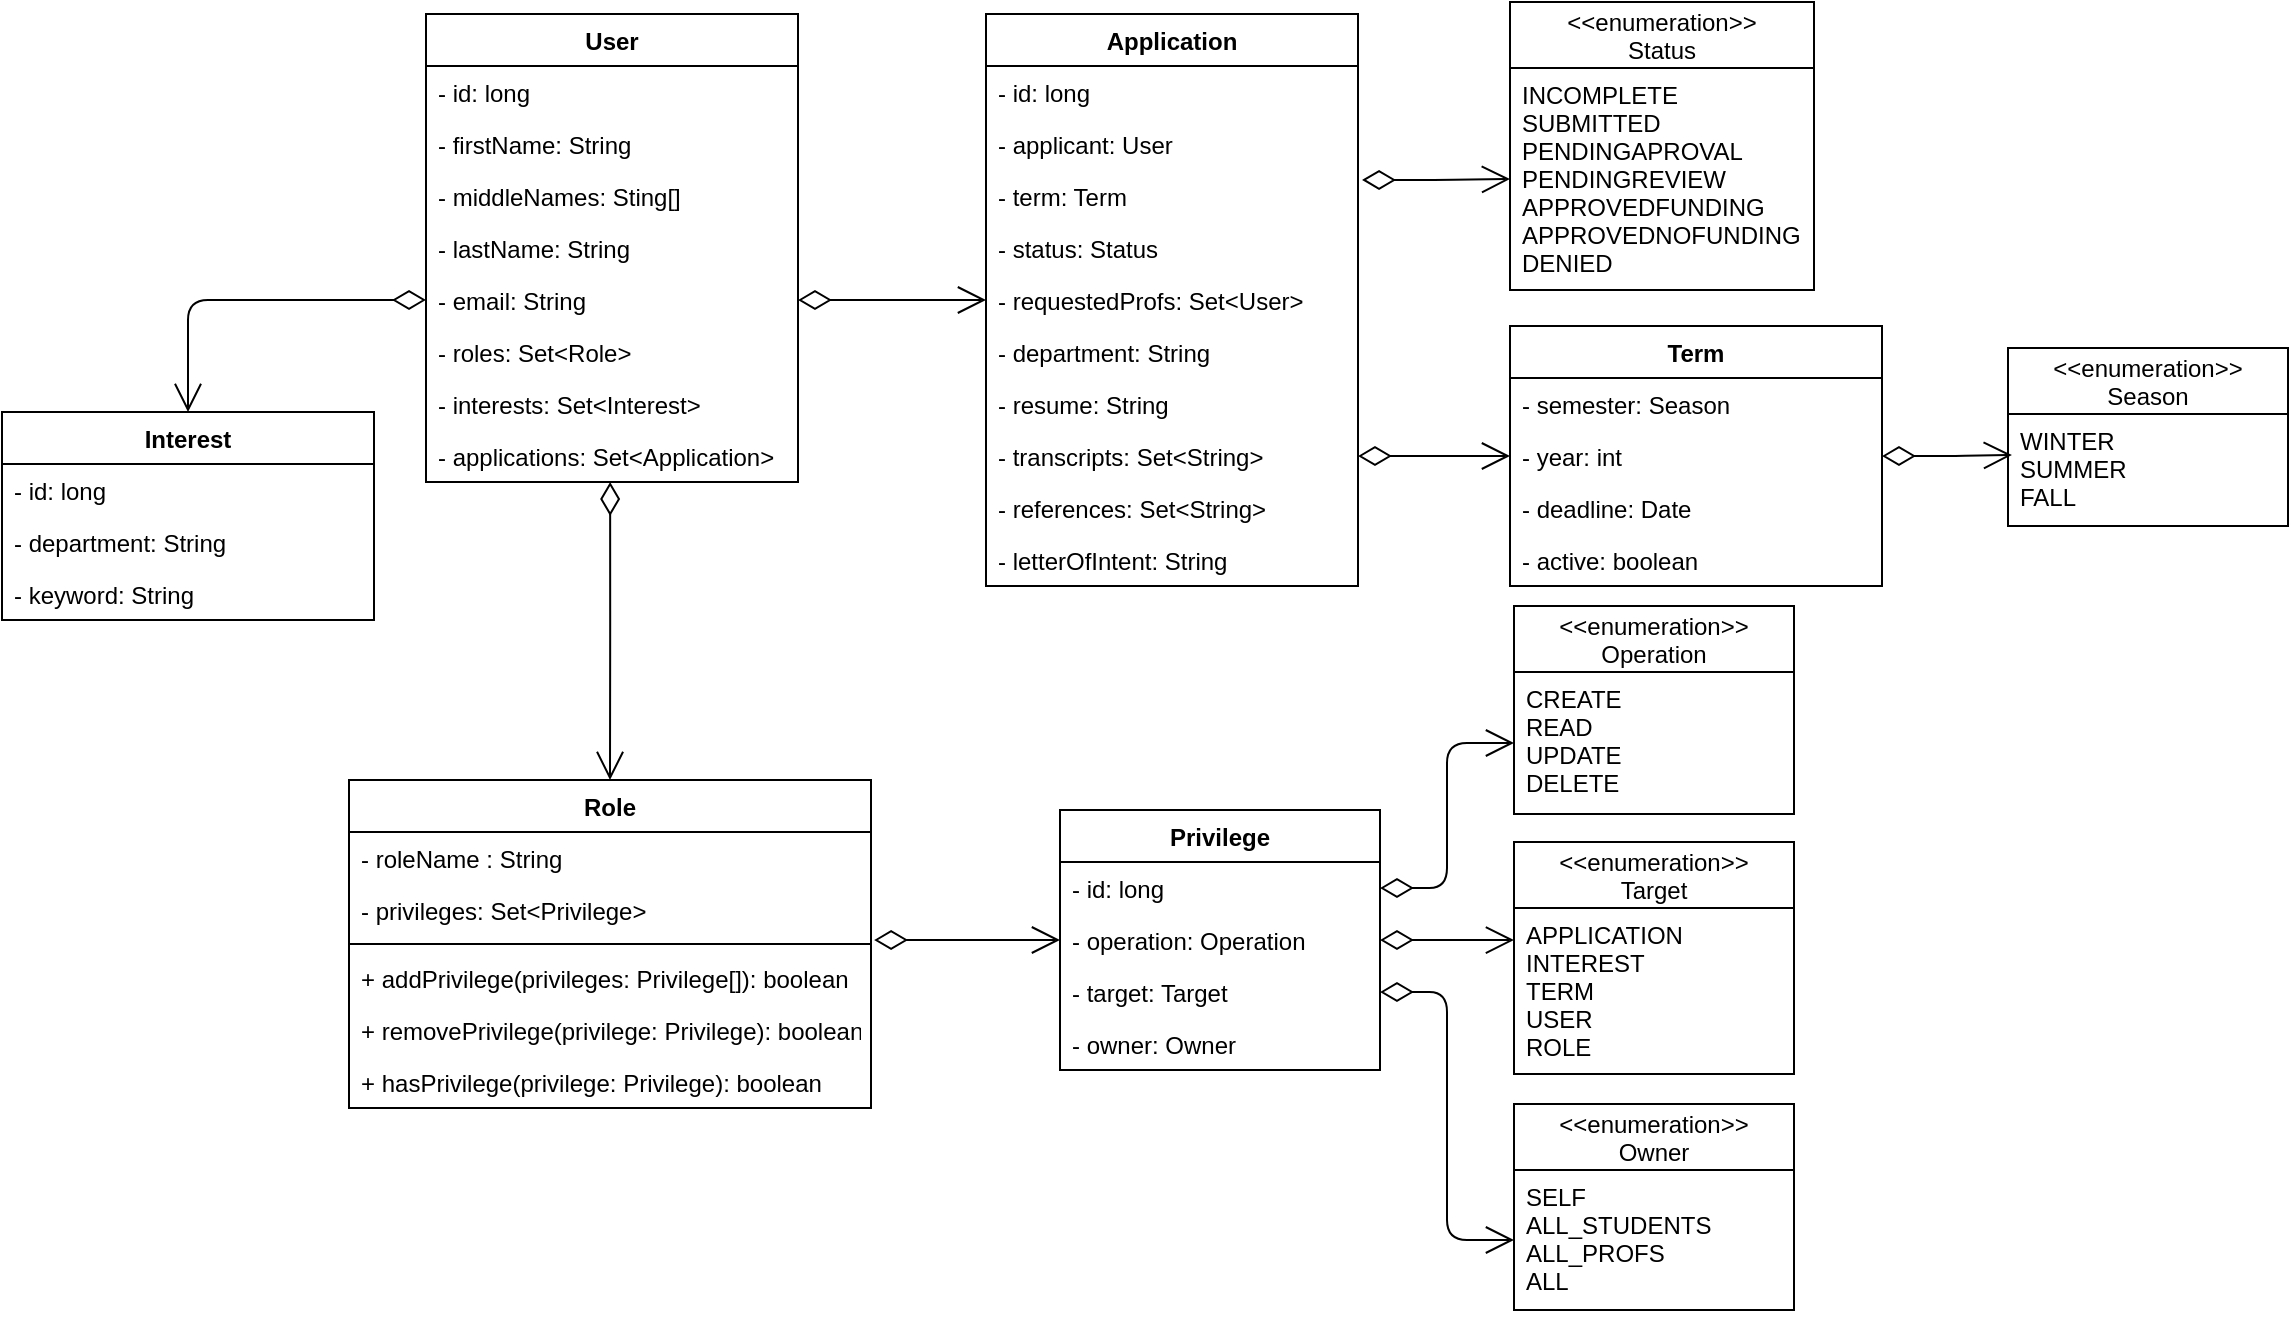 <mxfile version="12.9.0" type="device" pages="2"><diagram id="MBpD_idgnaAEqLJyMRjQ" name="Class Diagram"><mxGraphModel dx="2096" dy="627" grid="0" gridSize="10" guides="1" tooltips="1" connect="1" arrows="1" fold="1" page="0" pageScale="1" pageWidth="850" pageHeight="1100" math="0" shadow="0"><root><mxCell id="0"/><mxCell id="1" parent="0"/><mxCell id="lL_iT5-xehMiv6dq4kNb-1" value="&lt;&lt;enumeration&gt;&gt;&#10;Operation" style="swimlane;fontStyle=0;childLayout=stackLayout;horizontal=1;startSize=33;fillColor=none;horizontalStack=0;resizeParent=1;resizeParentMax=0;resizeLast=0;collapsible=1;marginBottom=0;" parent="1" vertex="1"><mxGeometry x="188" y="337" width="140" height="104" as="geometry"/></mxCell><mxCell id="lL_iT5-xehMiv6dq4kNb-10" value="CREATE&#10;READ&#10;UPDATE&#10;DELETE" style="text;strokeColor=none;fillColor=none;align=left;verticalAlign=top;spacingLeft=4;spacingRight=4;overflow=hidden;rotatable=0;points=[[0,0.5],[1,0.5]];portConstraint=eastwest;" parent="lL_iT5-xehMiv6dq4kNb-1" vertex="1"><mxGeometry y="33" width="140" height="71" as="geometry"/></mxCell><mxCell id="lL_iT5-xehMiv6dq4kNb-6" value="Privilege" style="swimlane;fontStyle=1;align=center;verticalAlign=top;childLayout=stackLayout;horizontal=1;startSize=26;horizontalStack=0;resizeParent=1;resizeParentMax=0;resizeLast=0;collapsible=1;marginBottom=0;" parent="1" vertex="1"><mxGeometry x="-39" y="439" width="160" height="130" as="geometry"/></mxCell><mxCell id="lL_iT5-xehMiv6dq4kNb-2" value="- id: long" style="text;strokeColor=none;fillColor=none;align=left;verticalAlign=top;spacingLeft=4;spacingRight=4;overflow=hidden;rotatable=0;points=[[0,0.5],[1,0.5]];portConstraint=eastwest;" parent="lL_iT5-xehMiv6dq4kNb-6" vertex="1"><mxGeometry y="26" width="160" height="26" as="geometry"/></mxCell><mxCell id="lL_iT5-xehMiv6dq4kNb-3" value="- operation: Operation" style="text;strokeColor=none;fillColor=none;align=left;verticalAlign=top;spacingLeft=4;spacingRight=4;overflow=hidden;rotatable=0;points=[[0,0.5],[1,0.5]];portConstraint=eastwest;" parent="lL_iT5-xehMiv6dq4kNb-6" vertex="1"><mxGeometry y="52" width="160" height="26" as="geometry"/></mxCell><mxCell id="lL_iT5-xehMiv6dq4kNb-4" value="- target: Target" style="text;strokeColor=none;fillColor=none;align=left;verticalAlign=top;spacingLeft=4;spacingRight=4;overflow=hidden;rotatable=0;points=[[0,0.5],[1,0.5]];portConstraint=eastwest;" parent="lL_iT5-xehMiv6dq4kNb-6" vertex="1"><mxGeometry y="78" width="160" height="26" as="geometry"/></mxCell><mxCell id="lL_iT5-xehMiv6dq4kNb-5" value="- owner: Owner" style="text;strokeColor=none;fillColor=none;align=left;verticalAlign=top;spacingLeft=4;spacingRight=4;overflow=hidden;rotatable=0;points=[[0,0.5],[1,0.5]];portConstraint=eastwest;" parent="lL_iT5-xehMiv6dq4kNb-6" vertex="1"><mxGeometry y="104" width="160" height="26" as="geometry"/></mxCell><mxCell id="lL_iT5-xehMiv6dq4kNb-11" value="&lt;&lt;enumeration&gt;&gt;&#10;Target" style="swimlane;fontStyle=0;childLayout=stackLayout;horizontal=1;startSize=33;fillColor=none;horizontalStack=0;resizeParent=1;resizeParentMax=0;resizeLast=0;collapsible=1;marginBottom=0;" parent="1" vertex="1"><mxGeometry x="188" y="455" width="140" height="116" as="geometry"/></mxCell><mxCell id="lL_iT5-xehMiv6dq4kNb-12" value="APPLICATION&#10;INTEREST&#10;TERM&#10;USER&#10;ROLE" style="text;strokeColor=none;fillColor=none;align=left;verticalAlign=top;spacingLeft=4;spacingRight=4;overflow=hidden;rotatable=0;points=[[0,0.5],[1,0.5]];portConstraint=eastwest;" parent="lL_iT5-xehMiv6dq4kNb-11" vertex="1"><mxGeometry y="33" width="140" height="83" as="geometry"/></mxCell><mxCell id="lL_iT5-xehMiv6dq4kNb-13" value="&lt;&lt;enumeration&gt;&gt;&#10;Owner" style="swimlane;fontStyle=0;childLayout=stackLayout;horizontal=1;startSize=33;fillColor=none;horizontalStack=0;resizeParent=1;resizeParentMax=0;resizeLast=0;collapsible=1;marginBottom=0;" parent="1" vertex="1"><mxGeometry x="188" y="586" width="140" height="103" as="geometry"/></mxCell><mxCell id="lL_iT5-xehMiv6dq4kNb-14" value="SELF&#10;ALL_STUDENTS&#10;ALL_PROFS&#10;ALL" style="text;strokeColor=none;fillColor=none;align=left;verticalAlign=top;spacingLeft=4;spacingRight=4;overflow=hidden;rotatable=0;points=[[0,0.5],[1,0.5]];portConstraint=eastwest;" parent="lL_iT5-xehMiv6dq4kNb-13" vertex="1"><mxGeometry y="33" width="140" height="70" as="geometry"/></mxCell><mxCell id="lL_iT5-xehMiv6dq4kNb-16" value="Role" style="swimlane;fontStyle=1;align=center;verticalAlign=top;childLayout=stackLayout;horizontal=1;startSize=26;horizontalStack=0;resizeParent=1;resizeParentMax=0;resizeLast=0;collapsible=1;marginBottom=0;" parent="1" vertex="1"><mxGeometry x="-394.5" y="424" width="261" height="164" as="geometry"/></mxCell><mxCell id="lL_iT5-xehMiv6dq4kNb-17" value="- roleName : String" style="text;strokeColor=none;fillColor=none;align=left;verticalAlign=top;spacingLeft=4;spacingRight=4;overflow=hidden;rotatable=0;points=[[0,0.5],[1,0.5]];portConstraint=eastwest;" parent="lL_iT5-xehMiv6dq4kNb-16" vertex="1"><mxGeometry y="26" width="261" height="26" as="geometry"/></mxCell><mxCell id="lL_iT5-xehMiv6dq4kNb-18" value="- privileges: Set&lt;Privilege&gt;" style="text;strokeColor=none;fillColor=none;align=left;verticalAlign=top;spacingLeft=4;spacingRight=4;overflow=hidden;rotatable=0;points=[[0,0.5],[1,0.5]];portConstraint=eastwest;" parent="lL_iT5-xehMiv6dq4kNb-16" vertex="1"><mxGeometry y="52" width="261" height="26" as="geometry"/></mxCell><mxCell id="lL_iT5-xehMiv6dq4kNb-22" value="" style="line;strokeWidth=1;fillColor=none;align=left;verticalAlign=middle;spacingTop=-1;spacingLeft=3;spacingRight=3;rotatable=0;labelPosition=right;points=[];portConstraint=eastwest;" parent="lL_iT5-xehMiv6dq4kNb-16" vertex="1"><mxGeometry y="78" width="261" height="8" as="geometry"/></mxCell><mxCell id="lL_iT5-xehMiv6dq4kNb-23" value="+ addPrivilege(privileges: Privilege[]): boolean" style="text;strokeColor=none;fillColor=none;align=left;verticalAlign=top;spacingLeft=4;spacingRight=4;overflow=hidden;rotatable=0;points=[[0,0.5],[1,0.5]];portConstraint=eastwest;" parent="lL_iT5-xehMiv6dq4kNb-16" vertex="1"><mxGeometry y="86" width="261" height="26" as="geometry"/></mxCell><mxCell id="lL_iT5-xehMiv6dq4kNb-24" value="+ removePrivilege(privilege: Privilege): boolean" style="text;strokeColor=none;fillColor=none;align=left;verticalAlign=top;spacingLeft=4;spacingRight=4;overflow=hidden;rotatable=0;points=[[0,0.5],[1,0.5]];portConstraint=eastwest;" parent="lL_iT5-xehMiv6dq4kNb-16" vertex="1"><mxGeometry y="112" width="261" height="26" as="geometry"/></mxCell><mxCell id="lL_iT5-xehMiv6dq4kNb-25" value="+ hasPrivilege(privilege: Privilege): boolean" style="text;strokeColor=none;fillColor=none;align=left;verticalAlign=top;spacingLeft=4;spacingRight=4;overflow=hidden;rotatable=0;points=[[0,0.5],[1,0.5]];portConstraint=eastwest;" parent="lL_iT5-xehMiv6dq4kNb-16" vertex="1"><mxGeometry y="138" width="261" height="26" as="geometry"/></mxCell><mxCell id="lL_iT5-xehMiv6dq4kNb-33" value="User" style="swimlane;fontStyle=1;align=center;verticalAlign=top;childLayout=stackLayout;horizontal=1;startSize=26;horizontalStack=0;resizeParent=1;resizeParentMax=0;resizeLast=0;collapsible=1;marginBottom=0;" parent="1" vertex="1"><mxGeometry x="-356" y="41" width="186" height="234" as="geometry"/></mxCell><mxCell id="lL_iT5-xehMiv6dq4kNb-34" value="- id: long" style="text;strokeColor=none;fillColor=none;align=left;verticalAlign=top;spacingLeft=4;spacingRight=4;overflow=hidden;rotatable=0;points=[[0,0.5],[1,0.5]];portConstraint=eastwest;" parent="lL_iT5-xehMiv6dq4kNb-33" vertex="1"><mxGeometry y="26" width="186" height="26" as="geometry"/></mxCell><mxCell id="lL_iT5-xehMiv6dq4kNb-35" value="- firstName: String" style="text;strokeColor=none;fillColor=none;align=left;verticalAlign=top;spacingLeft=4;spacingRight=4;overflow=hidden;rotatable=0;points=[[0,0.5],[1,0.5]];portConstraint=eastwest;" parent="lL_iT5-xehMiv6dq4kNb-33" vertex="1"><mxGeometry y="52" width="186" height="26" as="geometry"/></mxCell><mxCell id="lL_iT5-xehMiv6dq4kNb-36" value="- middleNames: Sting[]" style="text;strokeColor=none;fillColor=none;align=left;verticalAlign=top;spacingLeft=4;spacingRight=4;overflow=hidden;rotatable=0;points=[[0,0.5],[1,0.5]];portConstraint=eastwest;" parent="lL_iT5-xehMiv6dq4kNb-33" vertex="1"><mxGeometry y="78" width="186" height="26" as="geometry"/></mxCell><mxCell id="lL_iT5-xehMiv6dq4kNb-37" value="- lastName: String" style="text;strokeColor=none;fillColor=none;align=left;verticalAlign=top;spacingLeft=4;spacingRight=4;overflow=hidden;rotatable=0;points=[[0,0.5],[1,0.5]];portConstraint=eastwest;" parent="lL_iT5-xehMiv6dq4kNb-33" vertex="1"><mxGeometry y="104" width="186" height="26" as="geometry"/></mxCell><mxCell id="lL_iT5-xehMiv6dq4kNb-38" value="- email: String" style="text;strokeColor=none;fillColor=none;align=left;verticalAlign=top;spacingLeft=4;spacingRight=4;overflow=hidden;rotatable=0;points=[[0,0.5],[1,0.5]];portConstraint=eastwest;" parent="lL_iT5-xehMiv6dq4kNb-33" vertex="1"><mxGeometry y="130" width="186" height="26" as="geometry"/></mxCell><mxCell id="lL_iT5-xehMiv6dq4kNb-40" value="- roles: Set&lt;Role&gt;" style="text;strokeColor=none;fillColor=none;align=left;verticalAlign=top;spacingLeft=4;spacingRight=4;overflow=hidden;rotatable=0;points=[[0,0.5],[1,0.5]];portConstraint=eastwest;" parent="lL_iT5-xehMiv6dq4kNb-33" vertex="1"><mxGeometry y="156" width="186" height="26" as="geometry"/></mxCell><mxCell id="lL_iT5-xehMiv6dq4kNb-41" value="- interests: Set&lt;Interest&gt;" style="text;strokeColor=none;fillColor=none;align=left;verticalAlign=top;spacingLeft=4;spacingRight=4;overflow=hidden;rotatable=0;points=[[0,0.5],[1,0.5]];portConstraint=eastwest;" parent="lL_iT5-xehMiv6dq4kNb-33" vertex="1"><mxGeometry y="182" width="186" height="26" as="geometry"/></mxCell><mxCell id="lL_iT5-xehMiv6dq4kNb-42" value="- applications: Set&lt;Application&gt;" style="text;strokeColor=none;fillColor=none;align=left;verticalAlign=top;spacingLeft=4;spacingRight=4;overflow=hidden;rotatable=0;points=[[0,0.5],[1,0.5]];portConstraint=eastwest;" parent="lL_iT5-xehMiv6dq4kNb-33" vertex="1"><mxGeometry y="208" width="186" height="26" as="geometry"/></mxCell><mxCell id="lL_iT5-xehMiv6dq4kNb-43" value="Interest" style="swimlane;fontStyle=1;align=center;verticalAlign=top;childLayout=stackLayout;horizontal=1;startSize=26;horizontalStack=0;resizeParent=1;resizeParentMax=0;resizeLast=0;collapsible=1;marginBottom=0;" parent="1" vertex="1"><mxGeometry x="-568" y="240" width="186" height="104" as="geometry"/></mxCell><mxCell id="lL_iT5-xehMiv6dq4kNb-44" value="- id: long" style="text;strokeColor=none;fillColor=none;align=left;verticalAlign=top;spacingLeft=4;spacingRight=4;overflow=hidden;rotatable=0;points=[[0,0.5],[1,0.5]];portConstraint=eastwest;" parent="lL_iT5-xehMiv6dq4kNb-43" vertex="1"><mxGeometry y="26" width="186" height="26" as="geometry"/></mxCell><mxCell id="lL_iT5-xehMiv6dq4kNb-45" value="- department: String" style="text;strokeColor=none;fillColor=none;align=left;verticalAlign=top;spacingLeft=4;spacingRight=4;overflow=hidden;rotatable=0;points=[[0,0.5],[1,0.5]];portConstraint=eastwest;" parent="lL_iT5-xehMiv6dq4kNb-43" vertex="1"><mxGeometry y="52" width="186" height="26" as="geometry"/></mxCell><mxCell id="lL_iT5-xehMiv6dq4kNb-47" value="- keyword: String" style="text;strokeColor=none;fillColor=none;align=left;verticalAlign=top;spacingLeft=4;spacingRight=4;overflow=hidden;rotatable=0;points=[[0,0.5],[1,0.5]];portConstraint=eastwest;" parent="lL_iT5-xehMiv6dq4kNb-43" vertex="1"><mxGeometry y="78" width="186" height="26" as="geometry"/></mxCell><mxCell id="lL_iT5-xehMiv6dq4kNb-63" value="Application" style="swimlane;fontStyle=1;align=center;verticalAlign=top;childLayout=stackLayout;horizontal=1;startSize=26;horizontalStack=0;resizeParent=1;resizeParentMax=0;resizeLast=0;collapsible=1;marginBottom=0;" parent="1" vertex="1"><mxGeometry x="-76" y="41" width="186" height="286" as="geometry"/></mxCell><mxCell id="lL_iT5-xehMiv6dq4kNb-64" value="- id: long" style="text;strokeColor=none;fillColor=none;align=left;verticalAlign=top;spacingLeft=4;spacingRight=4;overflow=hidden;rotatable=0;points=[[0,0.5],[1,0.5]];portConstraint=eastwest;" parent="lL_iT5-xehMiv6dq4kNb-63" vertex="1"><mxGeometry y="26" width="186" height="26" as="geometry"/></mxCell><mxCell id="lL_iT5-xehMiv6dq4kNb-65" value="- applicant: User" style="text;strokeColor=none;fillColor=none;align=left;verticalAlign=top;spacingLeft=4;spacingRight=4;overflow=hidden;rotatable=0;points=[[0,0.5],[1,0.5]];portConstraint=eastwest;" parent="lL_iT5-xehMiv6dq4kNb-63" vertex="1"><mxGeometry y="52" width="186" height="26" as="geometry"/></mxCell><mxCell id="lL_iT5-xehMiv6dq4kNb-67" value="- term: Term" style="text;strokeColor=none;fillColor=none;align=left;verticalAlign=top;spacingLeft=4;spacingRight=4;overflow=hidden;rotatable=0;points=[[0,0.5],[1,0.5]];portConstraint=eastwest;" parent="lL_iT5-xehMiv6dq4kNb-63" vertex="1"><mxGeometry y="78" width="186" height="26" as="geometry"/></mxCell><mxCell id="lL_iT5-xehMiv6dq4kNb-68" value="- status: Status" style="text;strokeColor=none;fillColor=none;align=left;verticalAlign=top;spacingLeft=4;spacingRight=4;overflow=hidden;rotatable=0;points=[[0,0.5],[1,0.5]];portConstraint=eastwest;" parent="lL_iT5-xehMiv6dq4kNb-63" vertex="1"><mxGeometry y="104" width="186" height="26" as="geometry"/></mxCell><mxCell id="lL_iT5-xehMiv6dq4kNb-69" value="- requestedProfs: Set&lt;User&gt;" style="text;strokeColor=none;fillColor=none;align=left;verticalAlign=top;spacingLeft=4;spacingRight=4;overflow=hidden;rotatable=0;points=[[0,0.5],[1,0.5]];portConstraint=eastwest;" parent="lL_iT5-xehMiv6dq4kNb-63" vertex="1"><mxGeometry y="130" width="186" height="26" as="geometry"/></mxCell><mxCell id="lL_iT5-xehMiv6dq4kNb-73" value="- department: String" style="text;strokeColor=none;fillColor=none;align=left;verticalAlign=top;spacingLeft=4;spacingRight=4;overflow=hidden;rotatable=0;points=[[0,0.5],[1,0.5]];portConstraint=eastwest;" parent="lL_iT5-xehMiv6dq4kNb-63" vertex="1"><mxGeometry y="156" width="186" height="26" as="geometry"/></mxCell><mxCell id="lL_iT5-xehMiv6dq4kNb-70" value="- resume: String" style="text;strokeColor=none;fillColor=none;align=left;verticalAlign=top;spacingLeft=4;spacingRight=4;overflow=hidden;rotatable=0;points=[[0,0.5],[1,0.5]];portConstraint=eastwest;" parent="lL_iT5-xehMiv6dq4kNb-63" vertex="1"><mxGeometry y="182" width="186" height="26" as="geometry"/></mxCell><mxCell id="lL_iT5-xehMiv6dq4kNb-74" value="- transcripts: Set&lt;String&gt;" style="text;strokeColor=none;fillColor=none;align=left;verticalAlign=top;spacingLeft=4;spacingRight=4;overflow=hidden;rotatable=0;points=[[0,0.5],[1,0.5]];portConstraint=eastwest;" parent="lL_iT5-xehMiv6dq4kNb-63" vertex="1"><mxGeometry y="208" width="186" height="26" as="geometry"/></mxCell><mxCell id="lL_iT5-xehMiv6dq4kNb-71" value="- references: Set&lt;String&gt;" style="text;strokeColor=none;fillColor=none;align=left;verticalAlign=top;spacingLeft=4;spacingRight=4;overflow=hidden;rotatable=0;points=[[0,0.5],[1,0.5]];portConstraint=eastwest;" parent="lL_iT5-xehMiv6dq4kNb-63" vertex="1"><mxGeometry y="234" width="186" height="26" as="geometry"/></mxCell><mxCell id="lL_iT5-xehMiv6dq4kNb-72" value="- letterOfIntent: String" style="text;strokeColor=none;fillColor=none;align=left;verticalAlign=top;spacingLeft=4;spacingRight=4;overflow=hidden;rotatable=0;points=[[0,0.5],[1,0.5]];portConstraint=eastwest;" parent="lL_iT5-xehMiv6dq4kNb-63" vertex="1"><mxGeometry y="260" width="186" height="26" as="geometry"/></mxCell><mxCell id="lL_iT5-xehMiv6dq4kNb-79" value="" style="endArrow=open;html=1;endSize=12;startArrow=diamondThin;startSize=14;startFill=0;edgeStyle=orthogonalEdgeStyle;align=left;verticalAlign=bottom;exitX=1;exitY=0.5;exitDx=0;exitDy=0;entryX=0;entryY=0.5;entryDx=0;entryDy=0;" parent="1" source="lL_iT5-xehMiv6dq4kNb-74" target="lL_iT5-xehMiv6dq4kNb-55" edge="1"><mxGeometry x="-1" y="3" relative="1" as="geometry"><mxPoint x="330" y="1" as="sourcePoint"/><mxPoint x="490" y="1" as="targetPoint"/></mxGeometry></mxCell><mxCell id="lL_iT5-xehMiv6dq4kNb-80" value="" style="endArrow=open;html=1;endSize=12;startArrow=diamondThin;startSize=14;startFill=0;edgeStyle=orthogonalEdgeStyle;align=left;verticalAlign=bottom;exitX=0;exitY=0.5;exitDx=0;exitDy=0;entryX=0.5;entryY=0;entryDx=0;entryDy=0;" parent="1" source="lL_iT5-xehMiv6dq4kNb-38" target="lL_iT5-xehMiv6dq4kNb-43" edge="1"><mxGeometry x="-1" y="3" relative="1" as="geometry"><mxPoint x="-199.0" y="348.0" as="sourcePoint"/><mxPoint x="-115" y="348.0" as="targetPoint"/></mxGeometry></mxCell><mxCell id="lL_iT5-xehMiv6dq4kNb-81" value="" style="endArrow=open;html=1;endSize=12;startArrow=diamondThin;startSize=14;startFill=0;edgeStyle=orthogonalEdgeStyle;align=left;verticalAlign=bottom;exitX=0.495;exitY=1;exitDx=0;exitDy=0;entryX=0.5;entryY=0;entryDx=0;entryDy=0;exitPerimeter=0;" parent="1" source="lL_iT5-xehMiv6dq4kNb-42" target="lL_iT5-xehMiv6dq4kNb-16" edge="1"><mxGeometry x="-1" y="3" relative="1" as="geometry"><mxPoint x="-346" y="194" as="sourcePoint"/><mxPoint x="-465" y="250" as="targetPoint"/></mxGeometry></mxCell><mxCell id="lL_iT5-xehMiv6dq4kNb-82" value="" style="endArrow=open;html=1;endSize=12;startArrow=diamondThin;startSize=14;startFill=0;edgeStyle=orthogonalEdgeStyle;align=left;verticalAlign=bottom;entryX=0;entryY=0.5;entryDx=0;entryDy=0;exitX=1;exitY=0.5;exitDx=0;exitDy=0;" parent="1" source="lL_iT5-xehMiv6dq4kNb-38" target="lL_iT5-xehMiv6dq4kNb-69" edge="1"><mxGeometry x="-1" y="3" relative="1" as="geometry"><mxPoint x="-154" y="202" as="sourcePoint"/><mxPoint x="-254" y="434" as="targetPoint"/></mxGeometry></mxCell><mxCell id="lL_iT5-xehMiv6dq4kNb-83" value="" style="endArrow=open;html=1;endSize=12;startArrow=diamondThin;startSize=14;startFill=0;edgeStyle=orthogonalEdgeStyle;align=left;verticalAlign=bottom;entryX=0;entryY=0.5;entryDx=0;entryDy=0;exitX=1.006;exitY=1.077;exitDx=0;exitDy=0;exitPerimeter=0;" parent="1" source="lL_iT5-xehMiv6dq4kNb-18" target="lL_iT5-xehMiv6dq4kNb-3" edge="1"><mxGeometry x="-1" y="3" relative="1" as="geometry"><mxPoint x="-101" y="455" as="sourcePoint"/><mxPoint x="-66" y="194" as="targetPoint"/></mxGeometry></mxCell><mxCell id="lL_iT5-xehMiv6dq4kNb-84" value="" style="endArrow=open;html=1;endSize=12;startArrow=diamondThin;startSize=14;startFill=0;edgeStyle=orthogonalEdgeStyle;align=left;verticalAlign=bottom;entryX=0;entryY=0.5;entryDx=0;entryDy=0;exitX=1;exitY=0.5;exitDx=0;exitDy=0;" parent="1" source="lL_iT5-xehMiv6dq4kNb-2" target="lL_iT5-xehMiv6dq4kNb-10" edge="1"><mxGeometry x="-1" y="3" relative="1" as="geometry"><mxPoint x="-121.934" y="514.002" as="sourcePoint"/><mxPoint x="-29" y="514" as="targetPoint"/></mxGeometry></mxCell><mxCell id="lL_iT5-xehMiv6dq4kNb-85" value="" style="endArrow=open;html=1;endSize=12;startArrow=diamondThin;startSize=14;startFill=0;edgeStyle=orthogonalEdgeStyle;align=left;verticalAlign=bottom;exitX=1;exitY=0.5;exitDx=0;exitDy=0;entryX=0;entryY=0.193;entryDx=0;entryDy=0;entryPerimeter=0;" parent="1" source="lL_iT5-xehMiv6dq4kNb-3" target="lL_iT5-xehMiv6dq4kNb-12" edge="1"><mxGeometry x="-1" y="3" relative="1" as="geometry"><mxPoint x="131" y="514" as="sourcePoint"/><mxPoint x="169" y="530" as="targetPoint"/></mxGeometry></mxCell><mxCell id="lL_iT5-xehMiv6dq4kNb-86" value="" style="endArrow=open;html=1;endSize=12;startArrow=diamondThin;startSize=14;startFill=0;edgeStyle=orthogonalEdgeStyle;align=left;verticalAlign=bottom;entryX=0;entryY=0.5;entryDx=0;entryDy=0;exitX=1;exitY=0.5;exitDx=0;exitDy=0;" parent="1" source="lL_iT5-xehMiv6dq4kNb-4" target="lL_iT5-xehMiv6dq4kNb-14" edge="1"><mxGeometry x="-1" y="3" relative="1" as="geometry"><mxPoint x="141" y="524" as="sourcePoint"/><mxPoint x="208" y="425.5" as="targetPoint"/></mxGeometry></mxCell><mxCell id="lL_iT5-xehMiv6dq4kNb-53" value="Term" style="swimlane;fontStyle=1;align=center;verticalAlign=top;childLayout=stackLayout;horizontal=1;startSize=26;horizontalStack=0;resizeParent=1;resizeParentMax=0;resizeLast=0;collapsible=1;marginBottom=0;" parent="1" vertex="1"><mxGeometry x="186" y="197" width="186" height="130" as="geometry"/></mxCell><mxCell id="lL_iT5-xehMiv6dq4kNb-54" value="- semester: Season" style="text;strokeColor=none;fillColor=none;align=left;verticalAlign=top;spacingLeft=4;spacingRight=4;overflow=hidden;rotatable=0;points=[[0,0.5],[1,0.5]];portConstraint=eastwest;" parent="lL_iT5-xehMiv6dq4kNb-53" vertex="1"><mxGeometry y="26" width="186" height="26" as="geometry"/></mxCell><mxCell id="lL_iT5-xehMiv6dq4kNb-55" value="- year: int" style="text;strokeColor=none;fillColor=none;align=left;verticalAlign=top;spacingLeft=4;spacingRight=4;overflow=hidden;rotatable=0;points=[[0,0.5],[1,0.5]];portConstraint=eastwest;" parent="lL_iT5-xehMiv6dq4kNb-53" vertex="1"><mxGeometry y="52" width="186" height="26" as="geometry"/></mxCell><mxCell id="lL_iT5-xehMiv6dq4kNb-56" value="- deadline: Date" style="text;strokeColor=none;fillColor=none;align=left;verticalAlign=top;spacingLeft=4;spacingRight=4;overflow=hidden;rotatable=0;points=[[0,0.5],[1,0.5]];portConstraint=eastwest;" parent="lL_iT5-xehMiv6dq4kNb-53" vertex="1"><mxGeometry y="78" width="186" height="26" as="geometry"/></mxCell><mxCell id="lL_iT5-xehMiv6dq4kNb-57" value="- active: boolean" style="text;strokeColor=none;fillColor=none;align=left;verticalAlign=top;spacingLeft=4;spacingRight=4;overflow=hidden;rotatable=0;points=[[0,0.5],[1,0.5]];portConstraint=eastwest;" parent="lL_iT5-xehMiv6dq4kNb-53" vertex="1"><mxGeometry y="104" width="186" height="26" as="geometry"/></mxCell><mxCell id="WhlAgWvxd6s_PhgxmnNe-3" value="" style="endArrow=open;html=1;endSize=12;startArrow=diamondThin;startSize=14;startFill=0;edgeStyle=orthogonalEdgeStyle;align=left;verticalAlign=bottom;exitX=1;exitY=0.5;exitDx=0;exitDy=0;entryX=0.014;entryY=0.366;entryDx=0;entryDy=0;entryPerimeter=0;" edge="1" parent="1" source="lL_iT5-xehMiv6dq4kNb-55" target="WhlAgWvxd6s_PhgxmnNe-2"><mxGeometry x="-1" y="3" relative="1" as="geometry"><mxPoint x="120" y="272" as="sourcePoint"/><mxPoint x="196" y="272" as="targetPoint"/></mxGeometry></mxCell><mxCell id="WhlAgWvxd6s_PhgxmnNe-1" value="&lt;&lt;enumeration&gt;&gt;&#10;Season" style="swimlane;fontStyle=0;childLayout=stackLayout;horizontal=1;startSize=33;fillColor=none;horizontalStack=0;resizeParent=1;resizeParentMax=0;resizeLast=0;collapsible=1;marginBottom=0;" vertex="1" parent="1"><mxGeometry x="435" y="208" width="140" height="89" as="geometry"/></mxCell><mxCell id="WhlAgWvxd6s_PhgxmnNe-2" value="WINTER&#10;SUMMER&#10;FALL" style="text;strokeColor=none;fillColor=none;align=left;verticalAlign=top;spacingLeft=4;spacingRight=4;overflow=hidden;rotatable=0;points=[[0,0.5],[1,0.5]];portConstraint=eastwest;" vertex="1" parent="WhlAgWvxd6s_PhgxmnNe-1"><mxGeometry y="33" width="140" height="56" as="geometry"/></mxCell><mxCell id="WhlAgWvxd6s_PhgxmnNe-6" value="" style="endArrow=open;html=1;endSize=12;startArrow=diamondThin;startSize=14;startFill=0;edgeStyle=orthogonalEdgeStyle;align=left;verticalAlign=bottom;exitX=1.011;exitY=0.192;exitDx=0;exitDy=0;entryX=0;entryY=0.5;entryDx=0;entryDy=0;exitPerimeter=0;" edge="1" parent="1" source="lL_iT5-xehMiv6dq4kNb-67" target="WhlAgWvxd6s_PhgxmnNe-5"><mxGeometry x="-1" y="3" relative="1" as="geometry"><mxPoint x="382" y="272" as="sourcePoint"/><mxPoint x="446.96" y="271.496" as="targetPoint"/></mxGeometry></mxCell><mxCell id="WhlAgWvxd6s_PhgxmnNe-4" value="&lt;&lt;enumeration&gt;&gt;&#10;Status" style="swimlane;fontStyle=0;childLayout=stackLayout;horizontal=1;startSize=33;fillColor=none;horizontalStack=0;resizeParent=1;resizeParentMax=0;resizeLast=0;collapsible=1;marginBottom=0;" vertex="1" parent="1"><mxGeometry x="186" y="35" width="152" height="144" as="geometry"/></mxCell><mxCell id="WhlAgWvxd6s_PhgxmnNe-5" value="INCOMPLETE&#10;SUBMITTED&#10;PENDINGAPROVAL&#10;PENDINGREVIEW&#10;APPROVEDFUNDING&#10;APPROVEDNOFUNDING&#10;DENIED" style="text;strokeColor=none;fillColor=none;align=left;verticalAlign=top;spacingLeft=4;spacingRight=4;overflow=hidden;rotatable=0;points=[[0,0.5],[1,0.5]];portConstraint=eastwest;" vertex="1" parent="WhlAgWvxd6s_PhgxmnNe-4"><mxGeometry y="33" width="152" height="111" as="geometry"/></mxCell></root></mxGraphModel></diagram><diagram id="4LacZ7V8GqAb0NBfeKCr" name="Database Diagram"><mxGraphModel dx="2096" dy="227" grid="0" gridSize="10" guides="1" tooltips="1" connect="1" arrows="1" fold="1" page="0" pageScale="1" pageWidth="850" pageHeight="1100" math="0" shadow="0"><root><mxCell id="yQ0jH0-yR0hb2Aqcbnas-0"/><mxCell id="yQ0jH0-yR0hb2Aqcbnas-1" parent="yQ0jH0-yR0hb2Aqcbnas-0"/><mxCell id="NHIUHde2Fo1I6R-IO-gW-114" value="" style="endArrow=none;html=1;rounded=0;entryX=0;entryY=0.5;entryDx=0;entryDy=0;exitX=1;exitY=0.5;exitDx=0;exitDy=0;" parent="yQ0jH0-yR0hb2Aqcbnas-1" source="NHIUHde2Fo1I6R-IO-gW-106" target="NHIUHde2Fo1I6R-IO-gW-62" edge="1"><mxGeometry relative="1" as="geometry"><mxPoint x="-57" y="1148" as="sourcePoint"/><mxPoint x="103" y="1148" as="targetPoint"/></mxGeometry></mxCell><mxCell id="NHIUHde2Fo1I6R-IO-gW-115" value="" style="endArrow=none;html=1;rounded=0;exitX=1;exitY=0.5;exitDx=0;exitDy=0;entryX=0;entryY=0.5;entryDx=0;entryDy=0;" parent="yQ0jH0-yR0hb2Aqcbnas-1" source="NHIUHde2Fo1I6R-IO-gW-97" target="NHIUHde2Fo1I6R-IO-gW-108" edge="1"><mxGeometry relative="1" as="geometry"><mxPoint x="-77" y="1108" as="sourcePoint"/><mxPoint x="83" y="1108" as="targetPoint"/></mxGeometry></mxCell><mxCell id="NHIUHde2Fo1I6R-IO-gW-120" value="Interests" style="swimlane;fontStyle=0;childLayout=stackLayout;horizontal=1;startSize=26;fillColor=#e0e0e0;horizontalStack=0;resizeParent=1;resizeParentMax=0;resizeLast=0;collapsible=1;marginBottom=0;swimlaneFillColor=#ffffff;align=center;fontSize=14;" parent="yQ0jH0-yR0hb2Aqcbnas-1" vertex="1"><mxGeometry x="-490" y="685" width="160" height="108" as="geometry"/></mxCell><mxCell id="NHIUHde2Fo1I6R-IO-gW-121" value="id" style="shape=partialRectangle;top=0;left=0;right=0;bottom=1;align=left;verticalAlign=middle;fillColor=none;spacingLeft=34;spacingRight=4;overflow=hidden;rotatable=0;points=[[0,0.5],[1,0.5]];portConstraint=eastwest;dropTarget=0;fontStyle=5;fontSize=12;" parent="NHIUHde2Fo1I6R-IO-gW-120" vertex="1"><mxGeometry y="26" width="160" height="30" as="geometry"/></mxCell><mxCell id="NHIUHde2Fo1I6R-IO-gW-122" value="PK" style="shape=partialRectangle;top=0;left=0;bottom=0;fillColor=none;align=left;verticalAlign=middle;spacingLeft=4;spacingRight=4;overflow=hidden;rotatable=0;points=[];portConstraint=eastwest;part=1;fontSize=12;" parent="NHIUHde2Fo1I6R-IO-gW-121" vertex="1" connectable="0"><mxGeometry width="30" height="30" as="geometry"/></mxCell><mxCell id="NHIUHde2Fo1I6R-IO-gW-123" value="department" style="shape=partialRectangle;top=0;left=0;right=0;bottom=1;align=left;verticalAlign=top;fillColor=none;spacingLeft=34;spacingRight=4;overflow=hidden;rotatable=0;points=[[0,0.5],[1,0.5]];portConstraint=eastwest;dropTarget=0;fontSize=12;" parent="NHIUHde2Fo1I6R-IO-gW-120" vertex="1"><mxGeometry y="56" width="160" height="26" as="geometry"/></mxCell><mxCell id="NHIUHde2Fo1I6R-IO-gW-124" value="" style="shape=partialRectangle;top=0;left=0;bottom=0;fillColor=none;align=left;verticalAlign=top;spacingLeft=4;spacingRight=4;overflow=hidden;rotatable=0;points=[];portConstraint=eastwest;part=1;fontSize=12;" parent="NHIUHde2Fo1I6R-IO-gW-123" vertex="1" connectable="0"><mxGeometry width="30" height="26" as="geometry"/></mxCell><mxCell id="NHIUHde2Fo1I6R-IO-gW-125" value="keyword" style="shape=partialRectangle;top=0;left=0;right=0;bottom=1;align=left;verticalAlign=top;fillColor=none;spacingLeft=34;spacingRight=4;overflow=hidden;rotatable=0;points=[[0,0.5],[1,0.5]];portConstraint=eastwest;dropTarget=0;fontSize=12;" parent="NHIUHde2Fo1I6R-IO-gW-120" vertex="1"><mxGeometry y="82" width="160" height="26" as="geometry"/></mxCell><mxCell id="NHIUHde2Fo1I6R-IO-gW-126" value="" style="shape=partialRectangle;top=0;left=0;bottom=0;fillColor=none;align=left;verticalAlign=top;spacingLeft=4;spacingRight=4;overflow=hidden;rotatable=0;points=[];portConstraint=eastwest;part=1;fontSize=12;" parent="NHIUHde2Fo1I6R-IO-gW-125" vertex="1" connectable="0"><mxGeometry width="30" height="26" as="geometry"/></mxCell><mxCell id="NHIUHde2Fo1I6R-IO-gW-140" value="Users" style="swimlane;fontStyle=0;childLayout=stackLayout;horizontal=1;startSize=26;fillColor=#e0e0e0;horizontalStack=0;resizeParent=1;resizeParentMax=0;resizeLast=0;collapsible=1;marginBottom=0;swimlaneFillColor=#ffffff;align=center;fontSize=14;" parent="yQ0jH0-yR0hb2Aqcbnas-1" vertex="1"><mxGeometry x="-124" y="655" width="160" height="186" as="geometry"/></mxCell><mxCell id="NHIUHde2Fo1I6R-IO-gW-141" value="id" style="shape=partialRectangle;top=0;left=0;right=0;bottom=1;align=left;verticalAlign=middle;fillColor=none;spacingLeft=34;spacingRight=4;overflow=hidden;rotatable=0;points=[[0,0.5],[1,0.5]];portConstraint=eastwest;dropTarget=0;fontStyle=5;fontSize=12;" parent="NHIUHde2Fo1I6R-IO-gW-140" vertex="1"><mxGeometry y="26" width="160" height="30" as="geometry"/></mxCell><mxCell id="NHIUHde2Fo1I6R-IO-gW-142" value="PK" style="shape=partialRectangle;top=0;left=0;bottom=0;fillColor=none;align=left;verticalAlign=middle;spacingLeft=4;spacingRight=4;overflow=hidden;rotatable=0;points=[];portConstraint=eastwest;part=1;fontSize=12;" parent="NHIUHde2Fo1I6R-IO-gW-141" vertex="1" connectable="0"><mxGeometry width="30" height="30" as="geometry"/></mxCell><mxCell id="NHIUHde2Fo1I6R-IO-gW-143" value="firstName" style="shape=partialRectangle;top=0;left=0;right=0;bottom=1;align=left;verticalAlign=top;fillColor=none;spacingLeft=34;spacingRight=4;overflow=hidden;rotatable=0;points=[[0,0.5],[1,0.5]];portConstraint=eastwest;dropTarget=0;fontSize=12;" parent="NHIUHde2Fo1I6R-IO-gW-140" vertex="1"><mxGeometry y="56" width="160" height="26" as="geometry"/></mxCell><mxCell id="NHIUHde2Fo1I6R-IO-gW-144" value="" style="shape=partialRectangle;top=0;left=0;bottom=0;fillColor=none;align=left;verticalAlign=top;spacingLeft=4;spacingRight=4;overflow=hidden;rotatable=0;points=[];portConstraint=eastwest;part=1;fontSize=12;" parent="NHIUHde2Fo1I6R-IO-gW-143" vertex="1" connectable="0"><mxGeometry width="30" height="26" as="geometry"/></mxCell><mxCell id="NHIUHde2Fo1I6R-IO-gW-149" value="middleNames" style="shape=partialRectangle;top=0;left=0;right=0;bottom=1;align=left;verticalAlign=top;fillColor=none;spacingLeft=34;spacingRight=4;overflow=hidden;rotatable=0;points=[[0,0.5],[1,0.5]];portConstraint=eastwest;dropTarget=0;fontSize=12;" parent="NHIUHde2Fo1I6R-IO-gW-140" vertex="1"><mxGeometry y="82" width="160" height="26" as="geometry"/></mxCell><mxCell id="NHIUHde2Fo1I6R-IO-gW-150" value="" style="shape=partialRectangle;top=0;left=0;bottom=0;fillColor=none;align=left;verticalAlign=top;spacingLeft=4;spacingRight=4;overflow=hidden;rotatable=0;points=[];portConstraint=eastwest;part=1;fontSize=12;" parent="NHIUHde2Fo1I6R-IO-gW-149" vertex="1" connectable="0"><mxGeometry width="30" height="26" as="geometry"/></mxCell><mxCell id="NHIUHde2Fo1I6R-IO-gW-153" value="lastName" style="shape=partialRectangle;top=0;left=0;right=0;bottom=1;align=left;verticalAlign=top;fillColor=none;spacingLeft=34;spacingRight=4;overflow=hidden;rotatable=0;points=[[0,0.5],[1,0.5]];portConstraint=eastwest;dropTarget=0;fontSize=12;" parent="NHIUHde2Fo1I6R-IO-gW-140" vertex="1"><mxGeometry y="108" width="160" height="26" as="geometry"/></mxCell><mxCell id="NHIUHde2Fo1I6R-IO-gW-154" value="" style="shape=partialRectangle;top=0;left=0;bottom=0;fillColor=none;align=left;verticalAlign=top;spacingLeft=4;spacingRight=4;overflow=hidden;rotatable=0;points=[];portConstraint=eastwest;part=1;fontSize=12;" parent="NHIUHde2Fo1I6R-IO-gW-153" vertex="1" connectable="0"><mxGeometry width="30" height="26" as="geometry"/></mxCell><mxCell id="NHIUHde2Fo1I6R-IO-gW-157" value="email" style="shape=partialRectangle;top=0;left=0;right=0;bottom=1;align=left;verticalAlign=top;fillColor=none;spacingLeft=34;spacingRight=4;overflow=hidden;rotatable=0;points=[[0,0.5],[1,0.5]];portConstraint=eastwest;dropTarget=0;fontSize=12;" parent="NHIUHde2Fo1I6R-IO-gW-140" vertex="1"><mxGeometry y="134" width="160" height="26" as="geometry"/></mxCell><mxCell id="NHIUHde2Fo1I6R-IO-gW-158" value="" style="shape=partialRectangle;top=0;left=0;bottom=0;fillColor=none;align=left;verticalAlign=top;spacingLeft=4;spacingRight=4;overflow=hidden;rotatable=0;points=[];portConstraint=eastwest;part=1;fontSize=12;" parent="NHIUHde2Fo1I6R-IO-gW-157" vertex="1" connectable="0"><mxGeometry width="30" height="26" as="geometry"/></mxCell><mxCell id="NHIUHde2Fo1I6R-IO-gW-151" value="role_role_name" style="shape=partialRectangle;top=0;left=0;right=0;bottom=1;align=left;verticalAlign=top;fillColor=none;spacingLeft=34;spacingRight=4;overflow=hidden;rotatable=0;points=[[0,0.5],[1,0.5]];portConstraint=eastwest;dropTarget=0;fontSize=12;" parent="NHIUHde2Fo1I6R-IO-gW-140" vertex="1"><mxGeometry y="160" width="160" height="26" as="geometry"/></mxCell><mxCell id="NHIUHde2Fo1I6R-IO-gW-152" value="" style="shape=partialRectangle;top=0;left=0;bottom=0;fillColor=none;align=left;verticalAlign=top;spacingLeft=4;spacingRight=4;overflow=hidden;rotatable=0;points=[];portConstraint=eastwest;part=1;fontSize=12;" parent="NHIUHde2Fo1I6R-IO-gW-151" vertex="1" connectable="0"><mxGeometry width="30" height="26" as="geometry"/></mxCell><mxCell id="NHIUHde2Fo1I6R-IO-gW-178" value="" style="endArrow=none;html=1;rounded=0;exitX=1;exitY=0.5;exitDx=0;exitDy=0;entryX=0;entryY=0.5;entryDx=0;entryDy=0;" parent="yQ0jH0-yR0hb2Aqcbnas-1" source="NHIUHde2Fo1I6R-IO-gW-164" edge="1" target="zQlf-jUB2ewdz7WW1sUS-9"><mxGeometry relative="1" as="geometry"><mxPoint x="566" y="911" as="sourcePoint"/><mxPoint x="243" y="773" as="targetPoint"/></mxGeometry></mxCell><mxCell id="NHIUHde2Fo1I6R-IO-gW-186" value="" style="endArrow=none;html=1;rounded=0;exitX=1;exitY=0.5;exitDx=0;exitDy=0;entryX=0;entryY=0.5;entryDx=0;entryDy=0;" parent="yQ0jH0-yR0hb2Aqcbnas-1" source="NHIUHde2Fo1I6R-IO-gW-141" target="NHIUHde2Fo1I6R-IO-gW-182" edge="1"><mxGeometry relative="1" as="geometry"><mxPoint x="-23" y="525" as="sourcePoint"/><mxPoint x="137" y="525" as="targetPoint"/></mxGeometry></mxCell><mxCell id="NHIUHde2Fo1I6R-IO-gW-187" value="" style="endArrow=none;html=1;rounded=0;exitX=1;exitY=0.5;exitDx=0;exitDy=0;entryX=0;entryY=0.5;entryDx=0;entryDy=0;" parent="yQ0jH0-yR0hb2Aqcbnas-1" source="NHIUHde2Fo1I6R-IO-gW-184" target="NHIUHde2Fo1I6R-IO-gW-160" edge="1"><mxGeometry relative="1" as="geometry"><mxPoint x="318" y="536" as="sourcePoint"/><mxPoint x="478" y="536" as="targetPoint"/></mxGeometry></mxCell><mxCell id="NHIUHde2Fo1I6R-IO-gW-188" value="User-Interests" style="swimlane;fontStyle=0;childLayout=stackLayout;horizontal=1;startSize=26;fillColor=#e0e0e0;horizontalStack=0;resizeParent=1;resizeParentMax=0;resizeLast=0;collapsible=1;marginBottom=0;swimlaneFillColor=#ffffff;align=center;fontSize=14;" parent="yQ0jH0-yR0hb2Aqcbnas-1" vertex="1"><mxGeometry x="-308" y="625" width="160" height="82" as="geometry"/></mxCell><mxCell id="NHIUHde2Fo1I6R-IO-gW-189" value="user_id" style="shape=partialRectangle;top=0;left=0;right=0;bottom=1;align=left;verticalAlign=middle;fillColor=none;spacingLeft=34;spacingRight=4;overflow=hidden;rotatable=0;points=[[0,0.5],[1,0.5]];portConstraint=eastwest;dropTarget=0;fontStyle=5;fontSize=12;" parent="NHIUHde2Fo1I6R-IO-gW-188" vertex="1"><mxGeometry y="26" width="160" height="30" as="geometry"/></mxCell><mxCell id="NHIUHde2Fo1I6R-IO-gW-190" value="PK" style="shape=partialRectangle;top=0;left=0;bottom=0;fillColor=none;align=left;verticalAlign=middle;spacingLeft=4;spacingRight=4;overflow=hidden;rotatable=0;points=[];portConstraint=eastwest;part=1;fontSize=12;" parent="NHIUHde2Fo1I6R-IO-gW-189" vertex="1" connectable="0"><mxGeometry width="30" height="30" as="geometry"/></mxCell><mxCell id="NHIUHde2Fo1I6R-IO-gW-191" value="interests_id" style="shape=partialRectangle;top=0;left=0;right=0;bottom=1;align=left;verticalAlign=top;fillColor=none;spacingLeft=34;spacingRight=4;overflow=hidden;rotatable=0;points=[[0,0.5],[1,0.5]];portConstraint=eastwest;dropTarget=0;fontSize=12;fontStyle=5" parent="NHIUHde2Fo1I6R-IO-gW-188" vertex="1"><mxGeometry y="56" width="160" height="26" as="geometry"/></mxCell><mxCell id="NHIUHde2Fo1I6R-IO-gW-192" value="PK" style="shape=partialRectangle;top=0;left=0;bottom=0;fillColor=none;align=left;verticalAlign=top;spacingLeft=4;spacingRight=4;overflow=hidden;rotatable=0;points=[];portConstraint=eastwest;part=1;fontSize=12;" parent="NHIUHde2Fo1I6R-IO-gW-191" vertex="1" connectable="0"><mxGeometry width="30" height="26" as="geometry"/></mxCell><mxCell id="NHIUHde2Fo1I6R-IO-gW-193" value="" style="endArrow=none;html=1;rounded=0;exitX=1;exitY=0.5;exitDx=0;exitDy=0;entryX=0;entryY=0.5;entryDx=0;entryDy=0;" parent="yQ0jH0-yR0hb2Aqcbnas-1" source="NHIUHde2Fo1I6R-IO-gW-121" target="NHIUHde2Fo1I6R-IO-gW-191" edge="1"><mxGeometry relative="1" as="geometry"><mxPoint x="-344" y="540" as="sourcePoint"/><mxPoint x="-184" y="540" as="targetPoint"/></mxGeometry></mxCell><mxCell id="NHIUHde2Fo1I6R-IO-gW-194" value="" style="endArrow=none;html=1;rounded=0;exitX=1;exitY=0.5;exitDx=0;exitDy=0;entryX=0;entryY=0.5;entryDx=0;entryDy=0;" parent="yQ0jH0-yR0hb2Aqcbnas-1" source="NHIUHde2Fo1I6R-IO-gW-189" target="NHIUHde2Fo1I6R-IO-gW-141" edge="1"><mxGeometry relative="1" as="geometry"><mxPoint x="-234" y="555" as="sourcePoint"/><mxPoint x="-74" y="555" as="targetPoint"/></mxGeometry></mxCell><mxCell id="NHIUHde2Fo1I6R-IO-gW-202" value="" style="endArrow=none;html=1;rounded=0;entryX=0;entryY=0.5;entryDx=0;entryDy=0;exitX=1;exitY=0.5;exitDx=0;exitDy=0;" parent="yQ0jH0-yR0hb2Aqcbnas-1" source="NHIUHde2Fo1I6R-IO-gW-97" target="NHIUHde2Fo1I6R-IO-gW-141" edge="1"><mxGeometry relative="1" as="geometry"><mxPoint x="-170" y="868" as="sourcePoint"/><mxPoint x="-306" y="802" as="targetPoint"/></mxGeometry></mxCell><mxCell id="NHIUHde2Fo1I6R-IO-gW-181" value="application_professors" style="swimlane;fontStyle=0;childLayout=stackLayout;horizontal=1;startSize=26;fillColor=#e0e0e0;horizontalStack=0;resizeParent=1;resizeParentMax=0;resizeLast=0;collapsible=1;marginBottom=0;swimlaneFillColor=#ffffff;align=center;fontSize=14;" parent="yQ0jH0-yR0hb2Aqcbnas-1" vertex="1"><mxGeometry x="82" y="573" width="169" height="82" as="geometry"/></mxCell><mxCell id="NHIUHde2Fo1I6R-IO-gW-182" value="application_id" style="shape=partialRectangle;top=0;left=0;right=0;bottom=1;align=left;verticalAlign=middle;fillColor=none;spacingLeft=34;spacingRight=4;overflow=hidden;rotatable=0;points=[[0,0.5],[1,0.5]];portConstraint=eastwest;dropTarget=0;fontStyle=5;fontSize=12;" parent="NHIUHde2Fo1I6R-IO-gW-181" vertex="1"><mxGeometry y="26" width="169" height="30" as="geometry"/></mxCell><mxCell id="NHIUHde2Fo1I6R-IO-gW-183" value="PK" style="shape=partialRectangle;top=0;left=0;bottom=0;fillColor=none;align=left;verticalAlign=middle;spacingLeft=4;spacingRight=4;overflow=hidden;rotatable=0;points=[];portConstraint=eastwest;part=1;fontSize=12;" parent="NHIUHde2Fo1I6R-IO-gW-182" vertex="1" connectable="0"><mxGeometry width="30" height="30" as="geometry"/></mxCell><mxCell id="NHIUHde2Fo1I6R-IO-gW-184" value="professors_id" style="shape=partialRectangle;top=0;left=0;right=0;bottom=1;align=left;verticalAlign=top;fillColor=none;spacingLeft=34;spacingRight=4;overflow=hidden;rotatable=0;points=[[0,0.5],[1,0.5]];portConstraint=eastwest;dropTarget=0;fontSize=12;fontStyle=5" parent="NHIUHde2Fo1I6R-IO-gW-181" vertex="1"><mxGeometry y="56" width="169" height="26" as="geometry"/></mxCell><mxCell id="NHIUHde2Fo1I6R-IO-gW-185" value="PK" style="shape=partialRectangle;top=0;left=0;bottom=0;fillColor=none;align=left;verticalAlign=top;spacingLeft=4;spacingRight=4;overflow=hidden;rotatable=0;points=[];portConstraint=eastwest;part=1;fontSize=12;" parent="NHIUHde2Fo1I6R-IO-gW-184" vertex="1" connectable="0"><mxGeometry width="30" height="26" as="geometry"/></mxCell><mxCell id="NHIUHde2Fo1I6R-IO-gW-96" value="Roles" style="swimlane;fontStyle=0;childLayout=stackLayout;horizontal=1;startSize=26;fillColor=#e0e0e0;horizontalStack=0;resizeParent=1;resizeParentMax=0;resizeLast=0;collapsible=1;marginBottom=0;swimlaneFillColor=#ffffff;align=center;fontSize=14;" parent="yQ0jH0-yR0hb2Aqcbnas-1" vertex="1"><mxGeometry x="-341" y="827" width="160" height="56" as="geometry"/></mxCell><mxCell id="NHIUHde2Fo1I6R-IO-gW-97" value="role_name" style="shape=partialRectangle;top=0;left=0;right=0;bottom=1;align=left;verticalAlign=middle;fillColor=none;spacingLeft=34;spacingRight=4;overflow=hidden;rotatable=0;points=[[0,0.5],[1,0.5]];portConstraint=eastwest;dropTarget=0;fontStyle=5;fontSize=12;" parent="NHIUHde2Fo1I6R-IO-gW-96" vertex="1"><mxGeometry y="26" width="160" height="30" as="geometry"/></mxCell><mxCell id="NHIUHde2Fo1I6R-IO-gW-98" value="PK" style="shape=partialRectangle;top=0;left=0;bottom=0;fillColor=none;align=left;verticalAlign=middle;spacingLeft=4;spacingRight=4;overflow=hidden;rotatable=0;points=[];portConstraint=eastwest;part=1;fontSize=12;" parent="NHIUHde2Fo1I6R-IO-gW-97" vertex="1" connectable="0"><mxGeometry width="30" height="30" as="geometry"/></mxCell><mxCell id="NHIUHde2Fo1I6R-IO-gW-159" value="Applications" style="swimlane;fontStyle=0;childLayout=stackLayout;horizontal=1;startSize=26;fillColor=#e0e0e0;horizontalStack=0;resizeParent=1;resizeParentMax=0;resizeLast=0;collapsible=1;marginBottom=0;swimlaneFillColor=#ffffff;align=center;fontSize=14;" parent="yQ0jH0-yR0hb2Aqcbnas-1" vertex="1"><mxGeometry x="300" y="655" width="160" height="264" as="geometry"/></mxCell><mxCell id="NHIUHde2Fo1I6R-IO-gW-160" value="id" style="shape=partialRectangle;top=0;left=0;right=0;bottom=1;align=left;verticalAlign=middle;fillColor=none;spacingLeft=34;spacingRight=4;overflow=hidden;rotatable=0;points=[[0,0.5],[1,0.5]];portConstraint=eastwest;dropTarget=0;fontStyle=5;fontSize=12;" parent="NHIUHde2Fo1I6R-IO-gW-159" vertex="1"><mxGeometry y="26" width="160" height="30" as="geometry"/></mxCell><mxCell id="NHIUHde2Fo1I6R-IO-gW-161" value="PK" style="shape=partialRectangle;top=0;left=0;bottom=0;fillColor=none;align=left;verticalAlign=middle;spacingLeft=4;spacingRight=4;overflow=hidden;rotatable=0;points=[];portConstraint=eastwest;part=1;fontSize=12;" parent="NHIUHde2Fo1I6R-IO-gW-160" vertex="1" connectable="0"><mxGeometry width="30" height="30" as="geometry"/></mxCell><mxCell id="NHIUHde2Fo1I6R-IO-gW-162" value="applicant_id" style="shape=partialRectangle;top=0;left=0;right=0;bottom=1;align=left;verticalAlign=top;fillColor=none;spacingLeft=34;spacingRight=4;overflow=hidden;rotatable=0;points=[[0,0.5],[1,0.5]];portConstraint=eastwest;dropTarget=0;fontSize=12;" parent="NHIUHde2Fo1I6R-IO-gW-159" vertex="1"><mxGeometry y="56" width="160" height="26" as="geometry"/></mxCell><mxCell id="NHIUHde2Fo1I6R-IO-gW-163" value="" style="shape=partialRectangle;top=0;left=0;bottom=0;fillColor=none;align=left;verticalAlign=top;spacingLeft=4;spacingRight=4;overflow=hidden;rotatable=0;points=[];portConstraint=eastwest;part=1;fontSize=12;" parent="NHIUHde2Fo1I6R-IO-gW-162" vertex="1" connectable="0"><mxGeometry width="30" height="26" as="geometry"/></mxCell><mxCell id="NHIUHde2Fo1I6R-IO-gW-164" value="term_id" style="shape=partialRectangle;top=0;left=0;right=0;bottom=1;align=left;verticalAlign=top;fillColor=none;spacingLeft=34;spacingRight=4;overflow=hidden;rotatable=0;points=[[0,0.5],[1,0.5]];portConstraint=eastwest;dropTarget=0;fontSize=12;" parent="NHIUHde2Fo1I6R-IO-gW-159" vertex="1"><mxGeometry y="82" width="160" height="26" as="geometry"/></mxCell><mxCell id="NHIUHde2Fo1I6R-IO-gW-165" value="" style="shape=partialRectangle;top=0;left=0;bottom=0;fillColor=none;align=left;verticalAlign=top;spacingLeft=4;spacingRight=4;overflow=hidden;rotatable=0;points=[];portConstraint=eastwest;part=1;fontSize=12;" parent="NHIUHde2Fo1I6R-IO-gW-164" vertex="1" connectable="0"><mxGeometry width="30" height="26" as="geometry"/></mxCell><mxCell id="NHIUHde2Fo1I6R-IO-gW-166" value="status" style="shape=partialRectangle;top=0;left=0;right=0;bottom=1;align=left;verticalAlign=top;fillColor=none;spacingLeft=34;spacingRight=4;overflow=hidden;rotatable=0;points=[[0,0.5],[1,0.5]];portConstraint=eastwest;dropTarget=0;fontSize=12;" parent="NHIUHde2Fo1I6R-IO-gW-159" vertex="1"><mxGeometry y="108" width="160" height="26" as="geometry"/></mxCell><mxCell id="NHIUHde2Fo1I6R-IO-gW-167" value="" style="shape=partialRectangle;top=0;left=0;bottom=0;fillColor=none;align=left;verticalAlign=top;spacingLeft=4;spacingRight=4;overflow=hidden;rotatable=0;points=[];portConstraint=eastwest;part=1;fontSize=12;" parent="NHIUHde2Fo1I6R-IO-gW-166" vertex="1" connectable="0"><mxGeometry width="30" height="26" as="geometry"/></mxCell><mxCell id="NHIUHde2Fo1I6R-IO-gW-168" value="department" style="shape=partialRectangle;top=0;left=0;right=0;bottom=1;align=left;verticalAlign=top;fillColor=none;spacingLeft=34;spacingRight=4;overflow=hidden;rotatable=0;points=[[0,0.5],[1,0.5]];portConstraint=eastwest;dropTarget=0;fontSize=12;" parent="NHIUHde2Fo1I6R-IO-gW-159" vertex="1"><mxGeometry y="134" width="160" height="26" as="geometry"/></mxCell><mxCell id="NHIUHde2Fo1I6R-IO-gW-169" value="" style="shape=partialRectangle;top=0;left=0;bottom=0;fillColor=none;align=left;verticalAlign=top;spacingLeft=4;spacingRight=4;overflow=hidden;rotatable=0;points=[];portConstraint=eastwest;part=1;fontSize=12;" parent="NHIUHde2Fo1I6R-IO-gW-168" vertex="1" connectable="0"><mxGeometry width="30" height="26" as="geometry"/></mxCell><mxCell id="NHIUHde2Fo1I6R-IO-gW-170" value="resume" style="shape=partialRectangle;top=0;left=0;right=0;bottom=1;align=left;verticalAlign=top;fillColor=none;spacingLeft=34;spacingRight=4;overflow=hidden;rotatable=0;points=[[0,0.5],[1,0.5]];portConstraint=eastwest;dropTarget=0;fontSize=12;" parent="NHIUHde2Fo1I6R-IO-gW-159" vertex="1"><mxGeometry y="160" width="160" height="26" as="geometry"/></mxCell><mxCell id="NHIUHde2Fo1I6R-IO-gW-171" value="" style="shape=partialRectangle;top=0;left=0;bottom=0;fillColor=none;align=left;verticalAlign=top;spacingLeft=4;spacingRight=4;overflow=hidden;rotatable=0;points=[];portConstraint=eastwest;part=1;fontSize=12;" parent="NHIUHde2Fo1I6R-IO-gW-170" vertex="1" connectable="0"><mxGeometry width="30" height="26" as="geometry"/></mxCell><mxCell id="NHIUHde2Fo1I6R-IO-gW-172" value="transcripts" style="shape=partialRectangle;top=0;left=0;right=0;bottom=1;align=left;verticalAlign=top;fillColor=none;spacingLeft=34;spacingRight=4;overflow=hidden;rotatable=0;points=[[0,0.5],[1,0.5]];portConstraint=eastwest;dropTarget=0;fontSize=12;" parent="NHIUHde2Fo1I6R-IO-gW-159" vertex="1"><mxGeometry y="186" width="160" height="26" as="geometry"/></mxCell><mxCell id="NHIUHde2Fo1I6R-IO-gW-173" value="" style="shape=partialRectangle;top=0;left=0;bottom=0;fillColor=none;align=left;verticalAlign=top;spacingLeft=4;spacingRight=4;overflow=hidden;rotatable=0;points=[];portConstraint=eastwest;part=1;fontSize=12;" parent="NHIUHde2Fo1I6R-IO-gW-172" vertex="1" connectable="0"><mxGeometry width="30" height="26" as="geometry"/></mxCell><mxCell id="NHIUHde2Fo1I6R-IO-gW-174" value="references" style="shape=partialRectangle;top=0;left=0;right=0;bottom=1;align=left;verticalAlign=top;fillColor=none;spacingLeft=34;spacingRight=4;overflow=hidden;rotatable=0;points=[[0,0.5],[1,0.5]];portConstraint=eastwest;dropTarget=0;fontSize=12;" parent="NHIUHde2Fo1I6R-IO-gW-159" vertex="1"><mxGeometry y="212" width="160" height="26" as="geometry"/></mxCell><mxCell id="NHIUHde2Fo1I6R-IO-gW-175" value="" style="shape=partialRectangle;top=0;left=0;bottom=0;fillColor=none;align=left;verticalAlign=top;spacingLeft=4;spacingRight=4;overflow=hidden;rotatable=0;points=[];portConstraint=eastwest;part=1;fontSize=12;" parent="NHIUHde2Fo1I6R-IO-gW-174" vertex="1" connectable="0"><mxGeometry width="30" height="26" as="geometry"/></mxCell><mxCell id="NHIUHde2Fo1I6R-IO-gW-176" value="letterOfIntent" style="shape=partialRectangle;top=0;left=0;right=0;bottom=0;align=left;verticalAlign=top;fillColor=none;spacingLeft=34;spacingRight=4;overflow=hidden;rotatable=0;points=[[0,0.5],[1,0.5]];portConstraint=eastwest;dropTarget=0;fontSize=12;" parent="NHIUHde2Fo1I6R-IO-gW-159" vertex="1"><mxGeometry y="238" width="160" height="26" as="geometry"/></mxCell><mxCell id="NHIUHde2Fo1I6R-IO-gW-177" value="" style="shape=partialRectangle;top=0;left=0;bottom=0;fillColor=none;align=left;verticalAlign=top;spacingLeft=4;spacingRight=4;overflow=hidden;rotatable=0;points=[];portConstraint=eastwest;part=1;fontSize=12;" parent="NHIUHde2Fo1I6R-IO-gW-176" vertex="1" connectable="0"><mxGeometry width="30" height="26" as="geometry"/></mxCell><mxCell id="NHIUHde2Fo1I6R-IO-gW-105" value="Privilege-Role" style="swimlane;fontStyle=0;childLayout=stackLayout;horizontal=1;startSize=26;fillColor=#e0e0e0;horizontalStack=0;resizeParent=1;resizeParentMax=0;resizeLast=0;collapsible=1;marginBottom=0;swimlaneFillColor=#ffffff;align=center;fontSize=14;" parent="yQ0jH0-yR0hb2Aqcbnas-1" vertex="1"><mxGeometry x="-127" y="913" width="160" height="82" as="geometry"/></mxCell><mxCell id="NHIUHde2Fo1I6R-IO-gW-106" value="privileges_id" style="shape=partialRectangle;top=0;left=0;right=0;bottom=1;align=left;verticalAlign=middle;fillColor=none;spacingLeft=34;spacingRight=4;overflow=hidden;rotatable=0;points=[[0,0.5],[1,0.5]];portConstraint=eastwest;dropTarget=0;fontStyle=5;fontSize=12;" parent="NHIUHde2Fo1I6R-IO-gW-105" vertex="1"><mxGeometry y="26" width="160" height="30" as="geometry"/></mxCell><mxCell id="NHIUHde2Fo1I6R-IO-gW-107" value="PK" style="shape=partialRectangle;top=0;left=0;bottom=0;fillColor=none;align=left;verticalAlign=middle;spacingLeft=4;spacingRight=4;overflow=hidden;rotatable=0;points=[];portConstraint=eastwest;part=1;fontSize=12;" parent="NHIUHde2Fo1I6R-IO-gW-106" vertex="1" connectable="0"><mxGeometry width="30" height="30" as="geometry"/></mxCell><mxCell id="NHIUHde2Fo1I6R-IO-gW-108" value="role_role_name" style="shape=partialRectangle;top=0;left=0;right=0;bottom=1;align=left;verticalAlign=top;fillColor=none;spacingLeft=34;spacingRight=4;overflow=hidden;rotatable=0;points=[[0,0.5],[1,0.5]];portConstraint=eastwest;dropTarget=0;fontSize=12;fontStyle=5" parent="NHIUHde2Fo1I6R-IO-gW-105" vertex="1"><mxGeometry y="56" width="160" height="26" as="geometry"/></mxCell><mxCell id="NHIUHde2Fo1I6R-IO-gW-109" value="PK" style="shape=partialRectangle;top=0;left=0;bottom=0;fillColor=none;align=left;verticalAlign=top;spacingLeft=4;spacingRight=4;overflow=hidden;rotatable=0;points=[];portConstraint=eastwest;part=1;fontSize=12;" parent="NHIUHde2Fo1I6R-IO-gW-108" vertex="1" connectable="0"><mxGeometry width="30" height="26" as="geometry"/></mxCell><mxCell id="zQlf-jUB2ewdz7WW1sUS-0" value="Terms" style="swimlane;fontStyle=0;childLayout=stackLayout;horizontal=1;startSize=26;fillColor=#e0e0e0;horizontalStack=0;resizeParent=1;resizeParentMax=0;resizeLast=0;collapsible=1;marginBottom=0;swimlaneFillColor=#ffffff;align=center;fontSize=14;" vertex="1" parent="yQ0jH0-yR0hb2Aqcbnas-1"><mxGeometry x="551" y="719" width="160" height="164" as="geometry"/></mxCell><mxCell id="zQlf-jUB2ewdz7WW1sUS-9" value="id" style="shape=partialRectangle;top=0;left=0;right=0;bottom=1;align=left;verticalAlign=middle;fillColor=none;spacingLeft=34;spacingRight=4;overflow=hidden;rotatable=0;points=[[0,0.5],[1,0.5]];portConstraint=eastwest;dropTarget=0;fontStyle=5;fontSize=12;" vertex="1" parent="zQlf-jUB2ewdz7WW1sUS-0"><mxGeometry y="26" width="160" height="30" as="geometry"/></mxCell><mxCell id="zQlf-jUB2ewdz7WW1sUS-10" value="PK" style="shape=partialRectangle;top=0;left=0;bottom=0;fillColor=none;align=left;verticalAlign=middle;spacingLeft=4;spacingRight=4;overflow=hidden;rotatable=0;points=[];portConstraint=eastwest;part=1;fontSize=12;" vertex="1" connectable="0" parent="zQlf-jUB2ewdz7WW1sUS-9"><mxGeometry width="30" height="30" as="geometry"/></mxCell><mxCell id="zQlf-jUB2ewdz7WW1sUS-1" value="semester" style="shape=partialRectangle;top=0;left=0;right=0;bottom=1;align=left;verticalAlign=middle;fillColor=none;spacingLeft=34;spacingRight=4;overflow=hidden;rotatable=0;points=[[0,0.5],[1,0.5]];portConstraint=eastwest;dropTarget=0;fontStyle=0;fontSize=12;" vertex="1" parent="zQlf-jUB2ewdz7WW1sUS-0"><mxGeometry y="56" width="160" height="30" as="geometry"/></mxCell><mxCell id="zQlf-jUB2ewdz7WW1sUS-2" value="" style="shape=partialRectangle;top=0;left=0;bottom=0;fillColor=none;align=left;verticalAlign=middle;spacingLeft=4;spacingRight=4;overflow=hidden;rotatable=0;points=[];portConstraint=eastwest;part=1;fontSize=12;" vertex="1" connectable="0" parent="zQlf-jUB2ewdz7WW1sUS-1"><mxGeometry width="30" height="30" as="geometry"/></mxCell><mxCell id="zQlf-jUB2ewdz7WW1sUS-3" value="year" style="shape=partialRectangle;top=0;left=0;right=0;bottom=1;align=left;verticalAlign=top;fillColor=none;spacingLeft=34;spacingRight=4;overflow=hidden;rotatable=0;points=[[0,0.5],[1,0.5]];portConstraint=eastwest;dropTarget=0;fontSize=12;fontStyle=0" vertex="1" parent="zQlf-jUB2ewdz7WW1sUS-0"><mxGeometry y="86" width="160" height="26" as="geometry"/></mxCell><mxCell id="zQlf-jUB2ewdz7WW1sUS-4" value="" style="shape=partialRectangle;top=0;left=0;bottom=0;fillColor=none;align=left;verticalAlign=top;spacingLeft=4;spacingRight=4;overflow=hidden;rotatable=0;points=[];portConstraint=eastwest;part=1;fontSize=12;" vertex="1" connectable="0" parent="zQlf-jUB2ewdz7WW1sUS-3"><mxGeometry width="30" height="26" as="geometry"/></mxCell><mxCell id="zQlf-jUB2ewdz7WW1sUS-5" value="deadline" style="shape=partialRectangle;top=0;left=0;right=0;bottom=1;align=left;verticalAlign=top;fillColor=none;spacingLeft=34;spacingRight=4;overflow=hidden;rotatable=0;points=[[0,0.5],[1,0.5]];portConstraint=eastwest;dropTarget=0;fontSize=12;" vertex="1" parent="zQlf-jUB2ewdz7WW1sUS-0"><mxGeometry y="112" width="160" height="26" as="geometry"/></mxCell><mxCell id="zQlf-jUB2ewdz7WW1sUS-6" value="" style="shape=partialRectangle;top=0;left=0;bottom=0;fillColor=none;align=left;verticalAlign=top;spacingLeft=4;spacingRight=4;overflow=hidden;rotatable=0;points=[];portConstraint=eastwest;part=1;fontSize=12;" vertex="1" connectable="0" parent="zQlf-jUB2ewdz7WW1sUS-5"><mxGeometry width="30" height="26" as="geometry"/></mxCell><mxCell id="zQlf-jUB2ewdz7WW1sUS-7" value="active" style="shape=partialRectangle;top=0;left=0;right=0;bottom=0;align=left;verticalAlign=top;fillColor=none;spacingLeft=34;spacingRight=4;overflow=hidden;rotatable=0;points=[[0,0.5],[1,0.5]];portConstraint=eastwest;dropTarget=0;fontSize=12;" vertex="1" parent="zQlf-jUB2ewdz7WW1sUS-0"><mxGeometry y="138" width="160" height="26" as="geometry"/></mxCell><mxCell id="zQlf-jUB2ewdz7WW1sUS-8" value="" style="shape=partialRectangle;top=0;left=0;bottom=0;fillColor=none;align=left;verticalAlign=top;spacingLeft=4;spacingRight=4;overflow=hidden;rotatable=0;points=[];portConstraint=eastwest;part=1;fontSize=12;" vertex="1" connectable="0" parent="zQlf-jUB2ewdz7WW1sUS-7"><mxGeometry width="30" height="26" as="geometry"/></mxCell><mxCell id="zQlf-jUB2ewdz7WW1sUS-11" value="user_applications" style="swimlane;fontStyle=0;childLayout=stackLayout;horizontal=1;startSize=26;fillColor=#e0e0e0;horizontalStack=0;resizeParent=1;resizeParentMax=0;resizeLast=0;collapsible=1;marginBottom=0;swimlaneFillColor=#ffffff;align=center;fontSize=14;" vertex="1" parent="yQ0jH0-yR0hb2Aqcbnas-1"><mxGeometry x="82" y="723" width="169" height="82" as="geometry"/></mxCell><mxCell id="zQlf-jUB2ewdz7WW1sUS-12" value="application_id" style="shape=partialRectangle;top=0;left=0;right=0;bottom=1;align=left;verticalAlign=middle;fillColor=none;spacingLeft=34;spacingRight=4;overflow=hidden;rotatable=0;points=[[0,0.5],[1,0.5]];portConstraint=eastwest;dropTarget=0;fontStyle=5;fontSize=12;" vertex="1" parent="zQlf-jUB2ewdz7WW1sUS-11"><mxGeometry y="26" width="169" height="30" as="geometry"/></mxCell><mxCell id="zQlf-jUB2ewdz7WW1sUS-13" value="PK" style="shape=partialRectangle;top=0;left=0;bottom=0;fillColor=none;align=left;verticalAlign=middle;spacingLeft=4;spacingRight=4;overflow=hidden;rotatable=0;points=[];portConstraint=eastwest;part=1;fontSize=12;" vertex="1" connectable="0" parent="zQlf-jUB2ewdz7WW1sUS-12"><mxGeometry width="30" height="30" as="geometry"/></mxCell><mxCell id="zQlf-jUB2ewdz7WW1sUS-14" value="user_id" style="shape=partialRectangle;top=0;left=0;right=0;bottom=1;align=left;verticalAlign=top;fillColor=none;spacingLeft=34;spacingRight=4;overflow=hidden;rotatable=0;points=[[0,0.5],[1,0.5]];portConstraint=eastwest;dropTarget=0;fontSize=12;fontStyle=5" vertex="1" parent="zQlf-jUB2ewdz7WW1sUS-11"><mxGeometry y="56" width="169" height="26" as="geometry"/></mxCell><mxCell id="zQlf-jUB2ewdz7WW1sUS-15" value="PK" style="shape=partialRectangle;top=0;left=0;bottom=0;fillColor=none;align=left;verticalAlign=top;spacingLeft=4;spacingRight=4;overflow=hidden;rotatable=0;points=[];portConstraint=eastwest;part=1;fontSize=12;" vertex="1" connectable="0" parent="zQlf-jUB2ewdz7WW1sUS-14"><mxGeometry width="30" height="26" as="geometry"/></mxCell><mxCell id="NHIUHde2Fo1I6R-IO-gW-61" value="Privileges" style="swimlane;fontStyle=0;childLayout=stackLayout;horizontal=1;startSize=26;fillColor=#e0e0e0;horizontalStack=0;resizeParent=1;resizeParentMax=0;resizeLast=0;collapsible=1;marginBottom=0;swimlaneFillColor=#ffffff;align=center;fontSize=14;" parent="yQ0jH0-yR0hb2Aqcbnas-1" vertex="1"><mxGeometry x="82" y="931" width="160" height="134" as="geometry"/></mxCell><mxCell id="NHIUHde2Fo1I6R-IO-gW-62" value="id" style="shape=partialRectangle;top=0;left=0;right=0;bottom=1;align=left;verticalAlign=middle;fillColor=none;spacingLeft=34;spacingRight=4;overflow=hidden;rotatable=0;points=[[0,0.5],[1,0.5]];portConstraint=eastwest;dropTarget=0;fontStyle=5;fontSize=12;" parent="NHIUHde2Fo1I6R-IO-gW-61" vertex="1"><mxGeometry y="26" width="160" height="30" as="geometry"/></mxCell><mxCell id="NHIUHde2Fo1I6R-IO-gW-63" value="PK" style="shape=partialRectangle;top=0;left=0;bottom=0;fillColor=none;align=left;verticalAlign=middle;spacingLeft=4;spacingRight=4;overflow=hidden;rotatable=0;points=[];portConstraint=eastwest;part=1;fontSize=12;" parent="NHIUHde2Fo1I6R-IO-gW-62" vertex="1" connectable="0"><mxGeometry width="30" height="30" as="geometry"/></mxCell><mxCell id="NHIUHde2Fo1I6R-IO-gW-81" value="operation" style="shape=partialRectangle;top=0;left=0;right=0;bottom=1;align=left;verticalAlign=top;fillColor=none;spacingLeft=34;spacingRight=4;overflow=hidden;rotatable=0;points=[[0,0.5],[1,0.5]];portConstraint=eastwest;dropTarget=0;fontSize=12;" parent="NHIUHde2Fo1I6R-IO-gW-61" vertex="1"><mxGeometry y="56" width="160" height="26" as="geometry"/></mxCell><mxCell id="NHIUHde2Fo1I6R-IO-gW-82" value="" style="shape=partialRectangle;top=0;left=0;bottom=0;fillColor=none;align=left;verticalAlign=top;spacingLeft=4;spacingRight=4;overflow=hidden;rotatable=0;points=[];portConstraint=eastwest;part=1;fontSize=12;" parent="NHIUHde2Fo1I6R-IO-gW-81" vertex="1" connectable="0"><mxGeometry width="30" height="26" as="geometry"/></mxCell><mxCell id="NHIUHde2Fo1I6R-IO-gW-83" value="target" style="shape=partialRectangle;top=0;left=0;right=0;bottom=1;align=left;verticalAlign=top;fillColor=none;spacingLeft=34;spacingRight=4;overflow=hidden;rotatable=0;points=[[0,0.5],[1,0.5]];portConstraint=eastwest;dropTarget=0;fontSize=12;" parent="NHIUHde2Fo1I6R-IO-gW-61" vertex="1"><mxGeometry y="82" width="160" height="26" as="geometry"/></mxCell><mxCell id="NHIUHde2Fo1I6R-IO-gW-84" value="" style="shape=partialRectangle;top=0;left=0;bottom=0;fillColor=none;align=left;verticalAlign=top;spacingLeft=4;spacingRight=4;overflow=hidden;rotatable=0;points=[];portConstraint=eastwest;part=1;fontSize=12;" parent="NHIUHde2Fo1I6R-IO-gW-83" vertex="1" connectable="0"><mxGeometry width="30" height="26" as="geometry"/></mxCell><mxCell id="NHIUHde2Fo1I6R-IO-gW-87" value="owner" style="shape=partialRectangle;top=0;left=0;right=0;bottom=0;align=left;verticalAlign=top;fillColor=none;spacingLeft=34;spacingRight=4;overflow=hidden;rotatable=0;points=[[0,0.5],[1,0.5]];portConstraint=eastwest;dropTarget=0;fontSize=12;" parent="NHIUHde2Fo1I6R-IO-gW-61" vertex="1"><mxGeometry y="108" width="160" height="26" as="geometry"/></mxCell><mxCell id="NHIUHde2Fo1I6R-IO-gW-88" value="" style="shape=partialRectangle;top=0;left=0;bottom=0;fillColor=none;align=left;verticalAlign=top;spacingLeft=4;spacingRight=4;overflow=hidden;rotatable=0;points=[];portConstraint=eastwest;part=1;fontSize=12;" parent="NHIUHde2Fo1I6R-IO-gW-87" vertex="1" connectable="0"><mxGeometry width="30" height="26" as="geometry"/></mxCell><mxCell id="zQlf-jUB2ewdz7WW1sUS-16" value="" style="endArrow=none;html=1;rounded=0;entryX=1;entryY=0.5;entryDx=0;entryDy=0;exitX=0;exitY=0.5;exitDx=0;exitDy=0;" edge="1" parent="yQ0jH0-yR0hb2Aqcbnas-1" source="zQlf-jUB2ewdz7WW1sUS-14" target="NHIUHde2Fo1I6R-IO-gW-141"><mxGeometry relative="1" as="geometry"><mxPoint x="-171" y="878" as="sourcePoint"/><mxPoint x="-114" y="706" as="targetPoint"/></mxGeometry></mxCell><mxCell id="zQlf-jUB2ewdz7WW1sUS-17" value="" style="endArrow=none;html=1;rounded=0;entryX=1;entryY=0.5;entryDx=0;entryDy=0;exitX=0;exitY=0.5;exitDx=0;exitDy=0;" edge="1" parent="yQ0jH0-yR0hb2Aqcbnas-1" source="NHIUHde2Fo1I6R-IO-gW-160" target="zQlf-jUB2ewdz7WW1sUS-12"><mxGeometry relative="1" as="geometry"><mxPoint x="-161" y="888" as="sourcePoint"/><mxPoint x="-104" y="716" as="targetPoint"/></mxGeometry></mxCell></root></mxGraphModel></diagram></mxfile>
